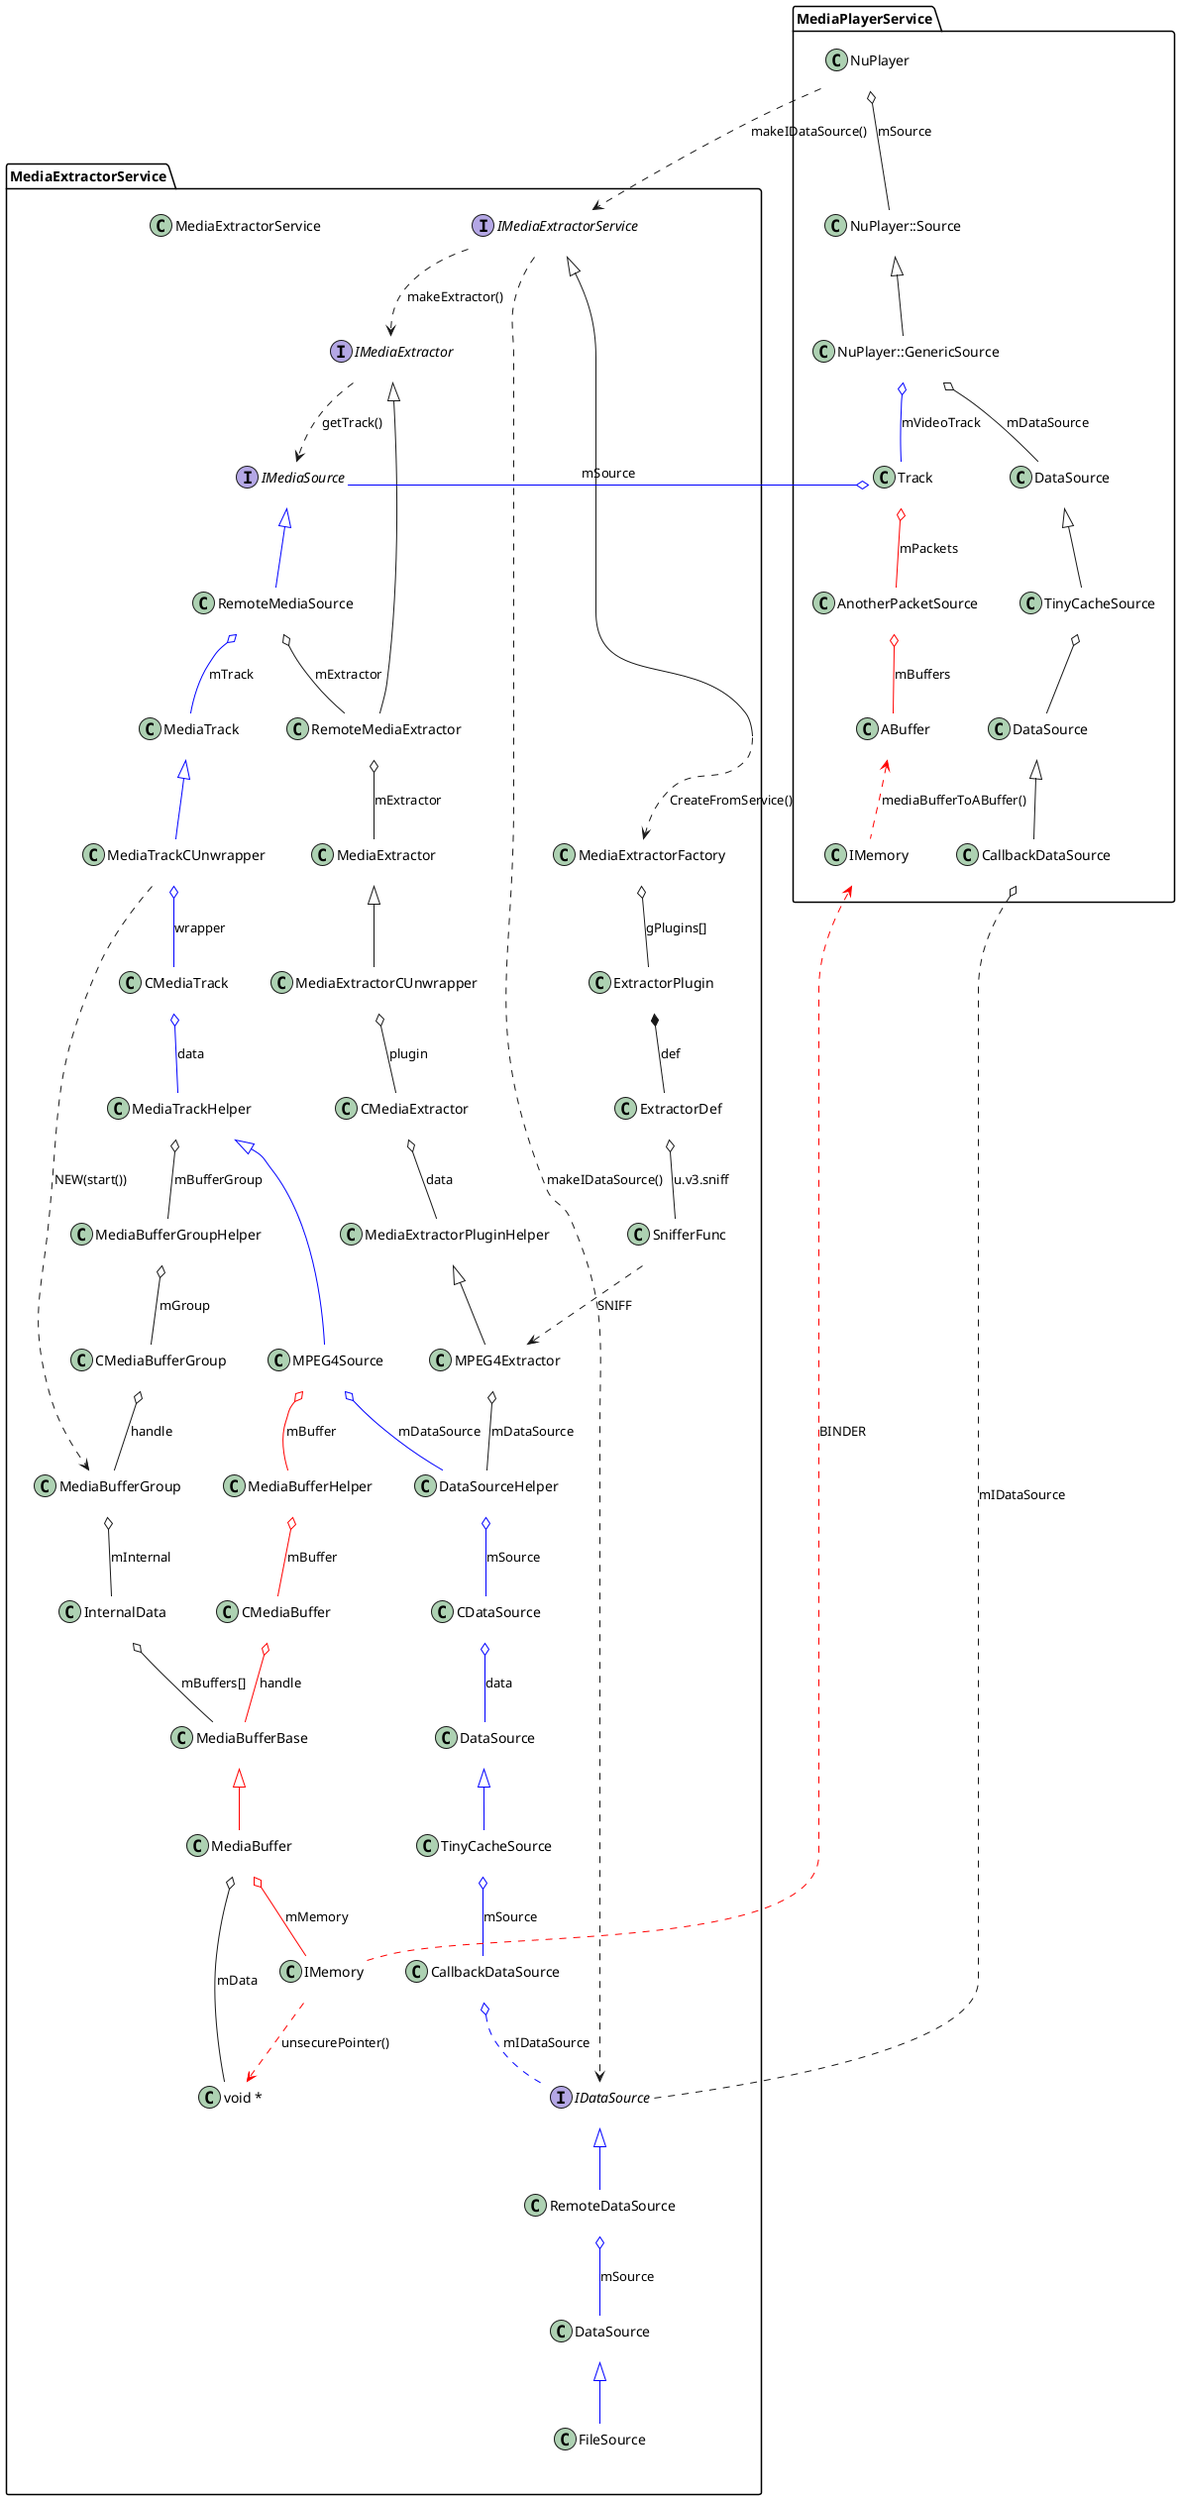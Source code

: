 @startuml MediaExtracotrService

skinparam {
    ' monochrome true
    ClassBorderColor white
    ClassBackgroundColor white
    Shadowing false
    NoteFontColor #Black
    NoteFontSize 16
    NoteTextAlignment left
    NoteBackgroundColor WhiteSmoke
    NoteColor transparent
    NoteBorderThickness 0
    NoteBorderColor transparent
    NoteBorderThickness 0
    ' Linetype ortho
    ' Linetype polyline
}

package MediaPlayerService {
    class NuPlayer
    class "NuPlayer::Source" as NuPlayerSource
    class "NuPlayer::GenericSource" as GenericSource
    class "DataSource" as DataSource2
    class DataSource
    class TinyCacheSource
    class CallbackDataSource
    class "Track" as Track
    ' class "MediaBuffer" as BpMediaBuffer
    ' class RemoteMediaBufferWrapper
    class ABuffer
    class AnotherPacketSource
    ' class "void *" as ExtractorData
    class "IMemory" as ExtractorMemory
}

' class "int" as FD

package MediaExtractorService {
    interface IMediaExtractorService
    class MediaExtractorService
    class CMediaExtractor
    class MediaExtractorFactory
    class ExtractorPlugin
    class ExtractorDef
    class SnifferFunc
    class MediaExtractorCUnwrapper
    class MediaExtractor
    class RemoteMediaExtractor
    interface IMediaExtractor
    class RemoteMediaSource
    interface "IMediaSource" as VideoMediaSource
    class MediaTrack
    class CMediaTrack
    class MediaTrackCUnwrapper
    interface IDataSource
    class RemoteDataSource
    class "DataSource" as FileDataSource
    class FileSource
    class "CallbackDataSource" as MECallbackDataSource
    class "TinyCacheSource" as METinyCacheSource
    class "DataSource" as TinyDataSource
    class DataSourceHelper
    class CDataSource
    class MediaExtractorPluginHelper
    class MediaTrackHelper
    class MPEG4Source
    class MPEG4Extractor
    class MediaBufferHelper
    class CMediaBuffer
    class MediaBufferBase
    class MediaBufferGroup
    class MediaBufferGroupHelper
    class CMediaBufferGroup
    class MediaBuffer
    class IMemory
    class InternalData
    class "void *" as DATA
}

' GenericSource ..> IMediaExtractor:MediaExtractorFactory::Create()
IMediaExtractorService ..> IMediaExtractor:makeExtractor()
IMediaExtractorService ..> IDataSource:makeIDataSource()
IMediaExtractor ..> VideoMediaSource:getTrack()
NuPlayer ..> IMediaExtractorService:makeIDataSource()
' MPEG4Extractor ..> MPEG4Source:getTrack()

MECallbackDataSource o.[#blue]. IDataSource:mIDataSource
METinyCacheSource o-[#blue]- MECallbackDataSource:mSource

NuPlayer o-- NuPlayerSource:mSource
NuPlayerSource <|-- GenericSource
GenericSource o-- DataSource:mDataSource
DataSource <|-- TinyCacheSource
TinyCacheSource o-- DataSource2
DataSource2 <|-- CallbackDataSource
CallbackDataSource o.. IDataSource:mIDataSource
IDataSource <|-[#blue]- RemoteDataSource
RemoteDataSource o-[#blue]- FileDataSource:mSource
FileDataSource <|-[#blue]- FileSource
' FileSource o-- FD:mFd
IMediaExtractorService <|-- MediaExtractorService
MediaExtractorService ..> MediaExtractorFactory:CreateFromService()
MediaExtractorFactory o-- ExtractorPlugin:gPlugins[]
ExtractorPlugin *-- ExtractorDef:def
ExtractorDef o-- SnifferFunc:u.v3.sniff
MediaExtractorPluginHelper <|-- MPEG4Extractor
DataSourceHelper o-[#blue]- CDataSource:mSource
MPEG4Extractor o-- DataSourceHelper:mDataSource
CMediaExtractor o-- MediaExtractorPluginHelper:data
TinyDataSource <|-[#blue]- METinyCacheSource
CDataSource o-[#blue]- TinyDataSource:data
SnifferFunc ..> MPEG4Extractor:SNIFF
MediaExtractorCUnwrapper o-- CMediaExtractor:plugin
MediaExtractor <|-- MediaExtractorCUnwrapper
RemoteMediaExtractor o-- MediaExtractor:mExtractor
IMediaExtractor <|-- RemoteMediaExtractor

MediaTrackHelper <|-[#blue]- MPEG4Source
CMediaTrack o-[#blue]- MediaTrackHelper:data
MediaTrackCUnwrapper o-[#blue]- CMediaTrack:wrapper
MediaTrack <|-[#blue]- MediaTrackCUnwrapper
RemoteMediaSource o-- RemoteMediaExtractor:mExtractor
RemoteMediaSource o-[#blue]- MediaTrack:mTrack
VideoMediaSource <|-[#blue]- RemoteMediaSource

GenericSource o-[#blue]- Track:mVideoTrack
Track o-[#blue]- VideoMediaSource:mSource
MediaTrackHelper o-- MediaBufferGroupHelper:mBufferGroup
MediaTrackCUnwrapper ..> MediaBufferGroup:NEW(start())
CMediaBufferGroup o-- MediaBufferGroup:handle
MediaBufferGroupHelper o-- CMediaBufferGroup:mGroup
MediaBufferGroup o-- InternalData:mInternal
InternalData o-- MediaBufferBase:mBuffers[]
CMediaBuffer o-[#red]- MediaBufferBase:handle
MediaBufferHelper o-[#red]- CMediaBuffer:mBuffer
MediaBufferBase <|-[#red]- MediaBuffer
MediaBuffer o-- DATA:mData
IMemory .[#red].> DATA:unsecurePointer()
MediaBuffer o-[#red]- IMemory:mMemory

' BpMediaBuffer <|-- RemoteMediaBufferWrapper
' RemoteMediaSource o-- MediaBufferGroup:mGroup
' BpMediaBuffer o.. ExtractorMemory:mMemory
MPEG4Source o-[#red]- MediaBufferHelper:mBuffer
' ABuffer o-- ExtractorData:mData
ABuffer <.[#red]. ExtractorMemory:mediaBufferToABuffer()
IMemory .[#red].> ExtractorMemory:BINDER
' ExtractorMemory ..> ExtractorData:mData
Track o-[#red]- AnotherPacketSource:mPackets
AnotherPacketSource o-[#red]- ABuffer:mBuffers
MPEG4Source o-[#blue]- DataSourceHelper:mDataSource

@enduml
